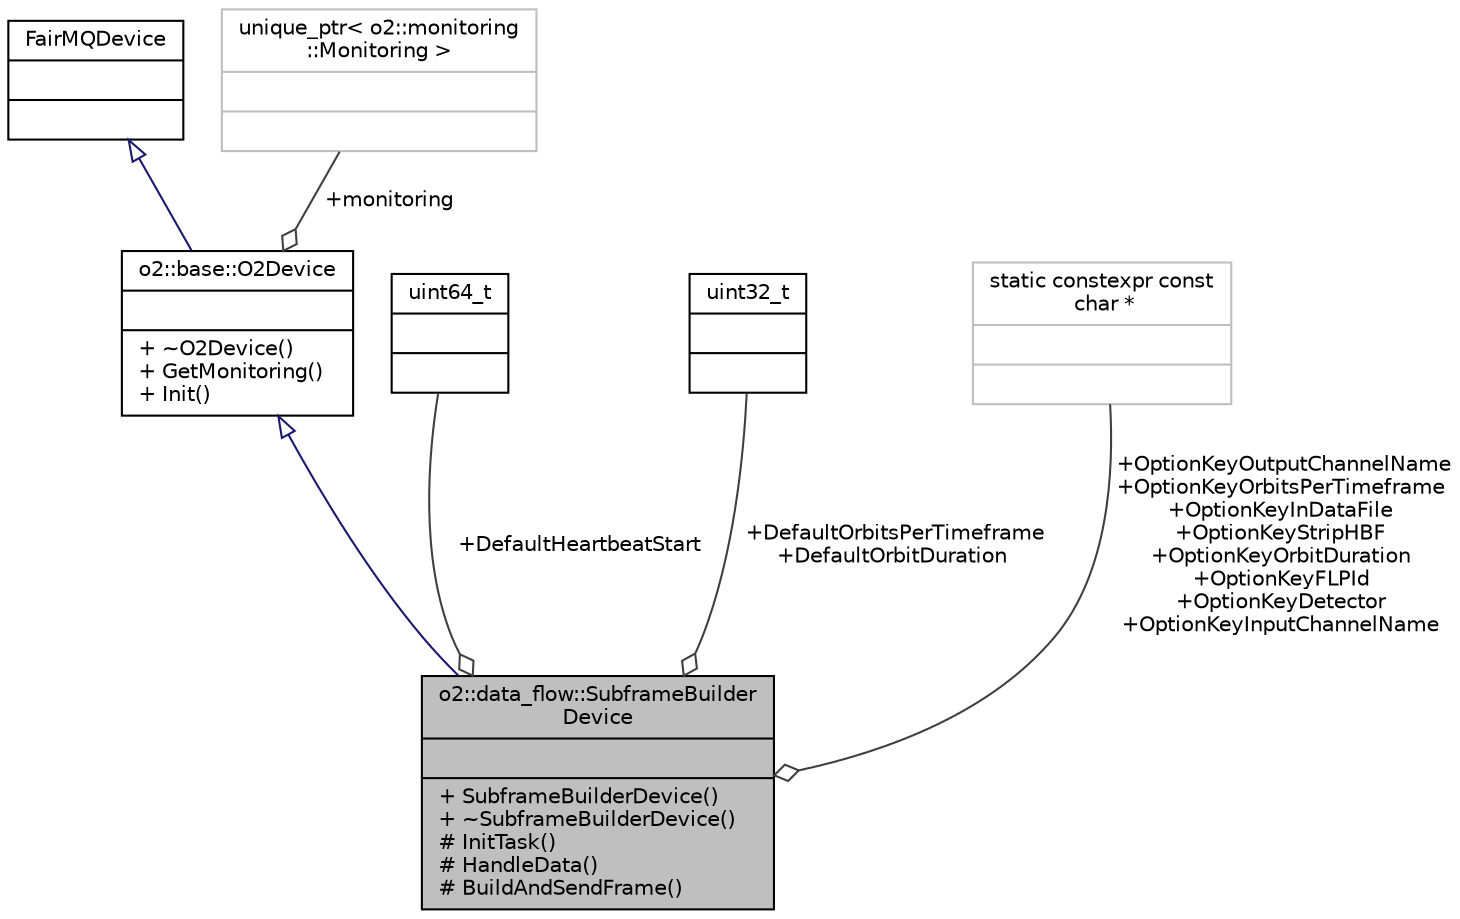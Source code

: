 digraph "o2::data_flow::SubframeBuilderDevice"
{
 // INTERACTIVE_SVG=YES
  bgcolor="transparent";
  edge [fontname="Helvetica",fontsize="10",labelfontname="Helvetica",labelfontsize="10"];
  node [fontname="Helvetica",fontsize="10",shape=record];
  Node3 [label="{o2::data_flow::SubframeBuilder\lDevice\n||+ SubframeBuilderDevice()\l+ ~SubframeBuilderDevice()\l# InitTask()\l# HandleData()\l# BuildAndSendFrame()\l}",height=0.2,width=0.4,color="black", fillcolor="grey75", style="filled", fontcolor="black"];
  Node4 -> Node3 [dir="back",color="midnightblue",fontsize="10",style="solid",arrowtail="onormal",fontname="Helvetica"];
  Node4 [label="{o2::base::O2Device\n||+ ~O2Device()\l+ GetMonitoring()\l+ Init()\l}",height=0.2,width=0.4,color="black",URL="$db/d18/classo2_1_1base_1_1O2Device.html"];
  Node5 -> Node4 [dir="back",color="midnightblue",fontsize="10",style="solid",arrowtail="onormal",fontname="Helvetica"];
  Node5 [label="{FairMQDevice\n||}",height=0.2,width=0.4,color="black",URL="$db/dfe/classFairMQDevice.html"];
  Node6 -> Node4 [color="grey25",fontsize="10",style="solid",label=" +monitoring" ,arrowhead="odiamond",fontname="Helvetica"];
  Node6 [label="{unique_ptr\< o2::monitoring\l::Monitoring \>\n||}",height=0.2,width=0.4,color="grey75"];
  Node7 -> Node3 [color="grey25",fontsize="10",style="solid",label=" +DefaultHeartbeatStart" ,arrowhead="odiamond",fontname="Helvetica"];
  Node7 [label="{uint64_t\n||}",height=0.2,width=0.4,color="black",URL="$d6/d30/classuint64__t.html"];
  Node8 -> Node3 [color="grey25",fontsize="10",style="solid",label=" +DefaultOrbitsPerTimeframe\n+DefaultOrbitDuration" ,arrowhead="odiamond",fontname="Helvetica"];
  Node8 [label="{uint32_t\n||}",height=0.2,width=0.4,color="black",URL="$d3/d87/classuint32__t.html"];
  Node9 -> Node3 [color="grey25",fontsize="10",style="solid",label=" +OptionKeyOutputChannelName\n+OptionKeyOrbitsPerTimeframe\n+OptionKeyInDataFile\n+OptionKeyStripHBF\n+OptionKeyOrbitDuration\n+OptionKeyFLPId\n+OptionKeyDetector\n+OptionKeyInputChannelName" ,arrowhead="odiamond",fontname="Helvetica"];
  Node9 [label="{static constexpr const\l char *\n||}",height=0.2,width=0.4,color="grey75"];
}
